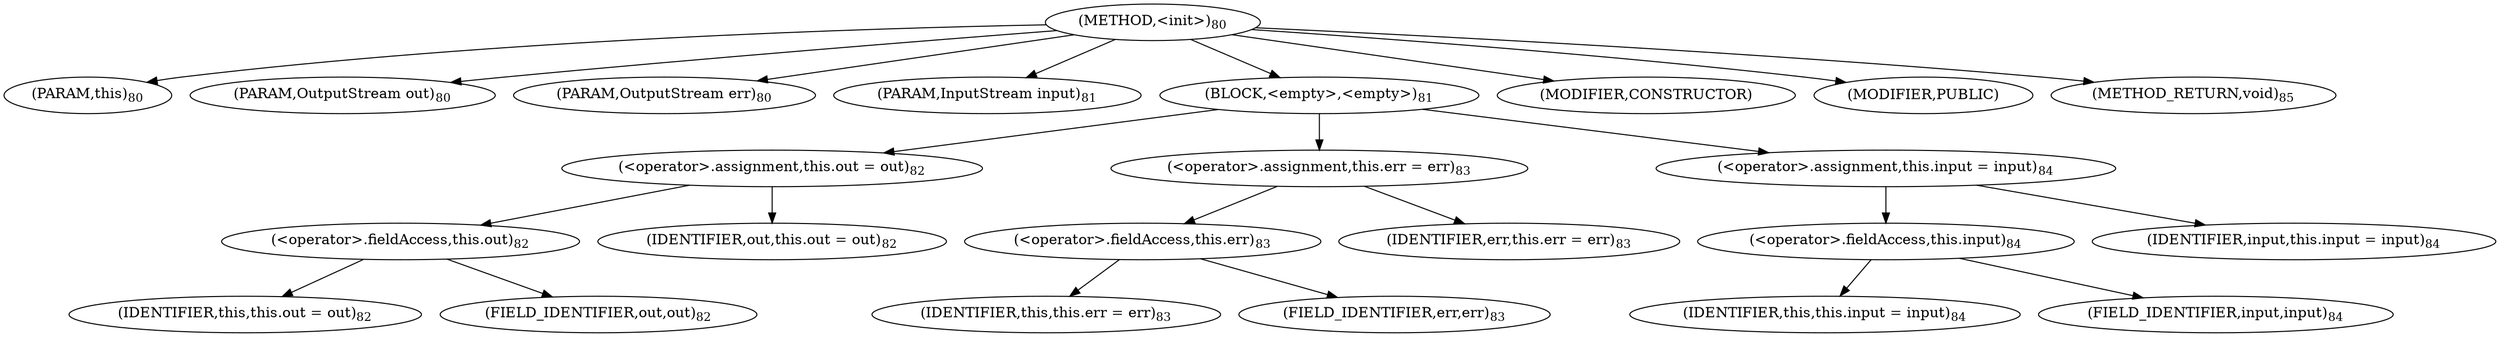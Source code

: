 digraph "&lt;init&gt;" {  
"63" [label = <(METHOD,&lt;init&gt;)<SUB>80</SUB>> ]
"4" [label = <(PARAM,this)<SUB>80</SUB>> ]
"64" [label = <(PARAM,OutputStream out)<SUB>80</SUB>> ]
"65" [label = <(PARAM,OutputStream err)<SUB>80</SUB>> ]
"66" [label = <(PARAM,InputStream input)<SUB>81</SUB>> ]
"67" [label = <(BLOCK,&lt;empty&gt;,&lt;empty&gt;)<SUB>81</SUB>> ]
"68" [label = <(&lt;operator&gt;.assignment,this.out = out)<SUB>82</SUB>> ]
"69" [label = <(&lt;operator&gt;.fieldAccess,this.out)<SUB>82</SUB>> ]
"3" [label = <(IDENTIFIER,this,this.out = out)<SUB>82</SUB>> ]
"70" [label = <(FIELD_IDENTIFIER,out,out)<SUB>82</SUB>> ]
"71" [label = <(IDENTIFIER,out,this.out = out)<SUB>82</SUB>> ]
"72" [label = <(&lt;operator&gt;.assignment,this.err = err)<SUB>83</SUB>> ]
"73" [label = <(&lt;operator&gt;.fieldAccess,this.err)<SUB>83</SUB>> ]
"5" [label = <(IDENTIFIER,this,this.err = err)<SUB>83</SUB>> ]
"74" [label = <(FIELD_IDENTIFIER,err,err)<SUB>83</SUB>> ]
"75" [label = <(IDENTIFIER,err,this.err = err)<SUB>83</SUB>> ]
"76" [label = <(&lt;operator&gt;.assignment,this.input = input)<SUB>84</SUB>> ]
"77" [label = <(&lt;operator&gt;.fieldAccess,this.input)<SUB>84</SUB>> ]
"6" [label = <(IDENTIFIER,this,this.input = input)<SUB>84</SUB>> ]
"78" [label = <(FIELD_IDENTIFIER,input,input)<SUB>84</SUB>> ]
"79" [label = <(IDENTIFIER,input,this.input = input)<SUB>84</SUB>> ]
"80" [label = <(MODIFIER,CONSTRUCTOR)> ]
"81" [label = <(MODIFIER,PUBLIC)> ]
"82" [label = <(METHOD_RETURN,void)<SUB>85</SUB>> ]
  "63" -> "4" 
  "63" -> "64" 
  "63" -> "65" 
  "63" -> "66" 
  "63" -> "67" 
  "63" -> "80" 
  "63" -> "81" 
  "63" -> "82" 
  "67" -> "68" 
  "67" -> "72" 
  "67" -> "76" 
  "68" -> "69" 
  "68" -> "71" 
  "69" -> "3" 
  "69" -> "70" 
  "72" -> "73" 
  "72" -> "75" 
  "73" -> "5" 
  "73" -> "74" 
  "76" -> "77" 
  "76" -> "79" 
  "77" -> "6" 
  "77" -> "78" 
}
